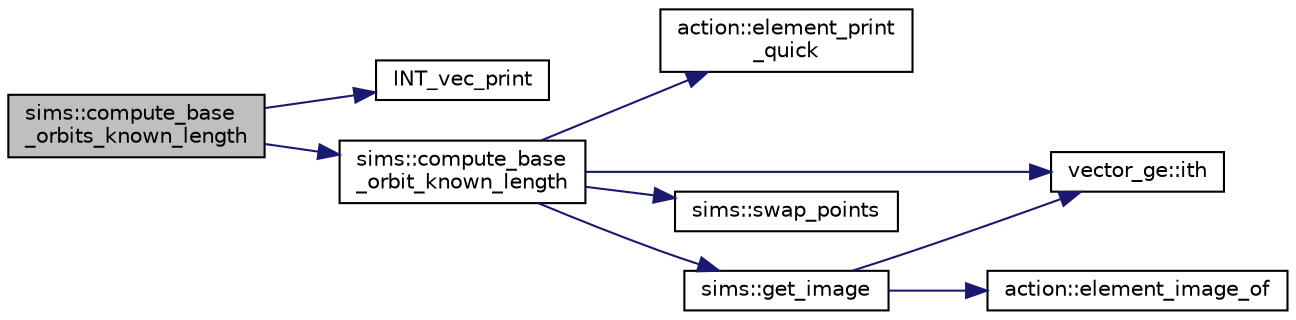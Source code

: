 digraph "sims::compute_base_orbits_known_length"
{
  edge [fontname="Helvetica",fontsize="10",labelfontname="Helvetica",labelfontsize="10"];
  node [fontname="Helvetica",fontsize="10",shape=record];
  rankdir="LR";
  Node941 [label="sims::compute_base\l_orbits_known_length",height=0.2,width=0.4,color="black", fillcolor="grey75", style="filled", fontcolor="black"];
  Node941 -> Node942 [color="midnightblue",fontsize="10",style="solid",fontname="Helvetica"];
  Node942 [label="INT_vec_print",height=0.2,width=0.4,color="black", fillcolor="white", style="filled",URL="$df/dbf/sajeeb_8_c.html#a79a5901af0b47dd0d694109543c027fe"];
  Node941 -> Node943 [color="midnightblue",fontsize="10",style="solid",fontname="Helvetica"];
  Node943 [label="sims::compute_base\l_orbit_known_length",height=0.2,width=0.4,color="black", fillcolor="white", style="filled",URL="$d9/df3/classsims.html#af93aba6d77ea121ff5e1dec9fefa0002"];
  Node943 -> Node944 [color="midnightblue",fontsize="10",style="solid",fontname="Helvetica"];
  Node944 [label="action::element_print\l_quick",height=0.2,width=0.4,color="black", fillcolor="white", style="filled",URL="$d2/d86/classaction.html#a4844680cf6750396f76494a28655265b"];
  Node943 -> Node945 [color="midnightblue",fontsize="10",style="solid",fontname="Helvetica"];
  Node945 [label="vector_ge::ith",height=0.2,width=0.4,color="black", fillcolor="white", style="filled",URL="$d4/d6e/classvector__ge.html#a1ff002e8b746a9beb119d57dcd4a15ff"];
  Node943 -> Node946 [color="midnightblue",fontsize="10",style="solid",fontname="Helvetica"];
  Node946 [label="sims::swap_points",height=0.2,width=0.4,color="black", fillcolor="white", style="filled",URL="$d9/df3/classsims.html#a3443b4bbfb5573864c29b627562819d2"];
  Node943 -> Node947 [color="midnightblue",fontsize="10",style="solid",fontname="Helvetica"];
  Node947 [label="sims::get_image",height=0.2,width=0.4,color="black", fillcolor="white", style="filled",URL="$d9/df3/classsims.html#ae649dbf5a9440550c1ca4e402c4b4b16"];
  Node947 -> Node948 [color="midnightblue",fontsize="10",style="solid",fontname="Helvetica"];
  Node948 [label="action::element_image_of",height=0.2,width=0.4,color="black", fillcolor="white", style="filled",URL="$d2/d86/classaction.html#ae09559d4537a048fc860f8a74a31393d"];
  Node947 -> Node945 [color="midnightblue",fontsize="10",style="solid",fontname="Helvetica"];
}
